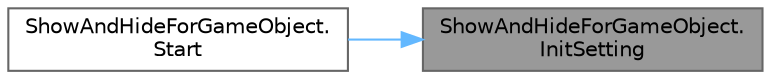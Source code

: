 digraph "ShowAndHideForGameObject.InitSetting"
{
 // LATEX_PDF_SIZE
  bgcolor="transparent";
  edge [fontname=Helvetica,fontsize=10,labelfontname=Helvetica,labelfontsize=10];
  node [fontname=Helvetica,fontsize=10,shape=box,height=0.2,width=0.4];
  rankdir="RL";
  Node1 [id="Node000001",label="ShowAndHideForGameObject.\lInitSetting",height=0.2,width=0.4,color="gray40", fillcolor="grey60", style="filled", fontcolor="black",tooltip=" "];
  Node1 -> Node2 [id="edge1_Node000001_Node000002",dir="back",color="steelblue1",style="solid",tooltip=" "];
  Node2 [id="Node000002",label="ShowAndHideForGameObject.\lStart",height=0.2,width=0.4,color="grey40", fillcolor="white", style="filled",URL="$class_show_and_hide_for_game_object.html#ae904750507932021dada0fde7c70d44d",tooltip=" "];
}
